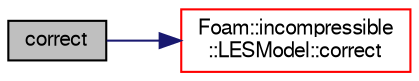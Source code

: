 digraph "correct"
{
  bgcolor="transparent";
  edge [fontname="FreeSans",fontsize="10",labelfontname="FreeSans",labelfontsize="10"];
  node [fontname="FreeSans",fontsize="10",shape=record];
  rankdir="LR";
  Node1581 [label="correct",height=0.2,width=0.4,color="black", fillcolor="grey75", style="filled", fontcolor="black"];
  Node1581 -> Node1582 [color="midnightblue",fontsize="10",style="solid",fontname="FreeSans"];
  Node1582 [label="Foam::incompressible\l::LESModel::correct",height=0.2,width=0.4,color="red",URL="$a30874.html#a3ae44b28050c3aa494c1d8e18cf618c1",tooltip="Correct Eddy-Viscosity and related properties. "];
}

